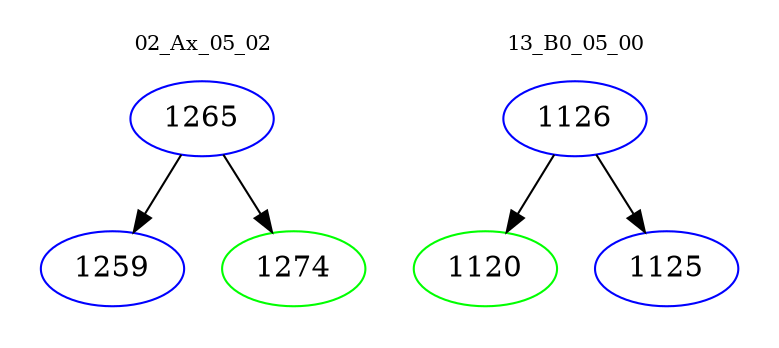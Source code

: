 digraph{
subgraph cluster_0 {
color = white
label = "02_Ax_05_02";
fontsize=10;
T0_1265 [label="1265", color="blue"]
T0_1265 -> T0_1259 [color="black"]
T0_1259 [label="1259", color="blue"]
T0_1265 -> T0_1274 [color="black"]
T0_1274 [label="1274", color="green"]
}
subgraph cluster_1 {
color = white
label = "13_B0_05_00";
fontsize=10;
T1_1126 [label="1126", color="blue"]
T1_1126 -> T1_1120 [color="black"]
T1_1120 [label="1120", color="green"]
T1_1126 -> T1_1125 [color="black"]
T1_1125 [label="1125", color="blue"]
}
}
